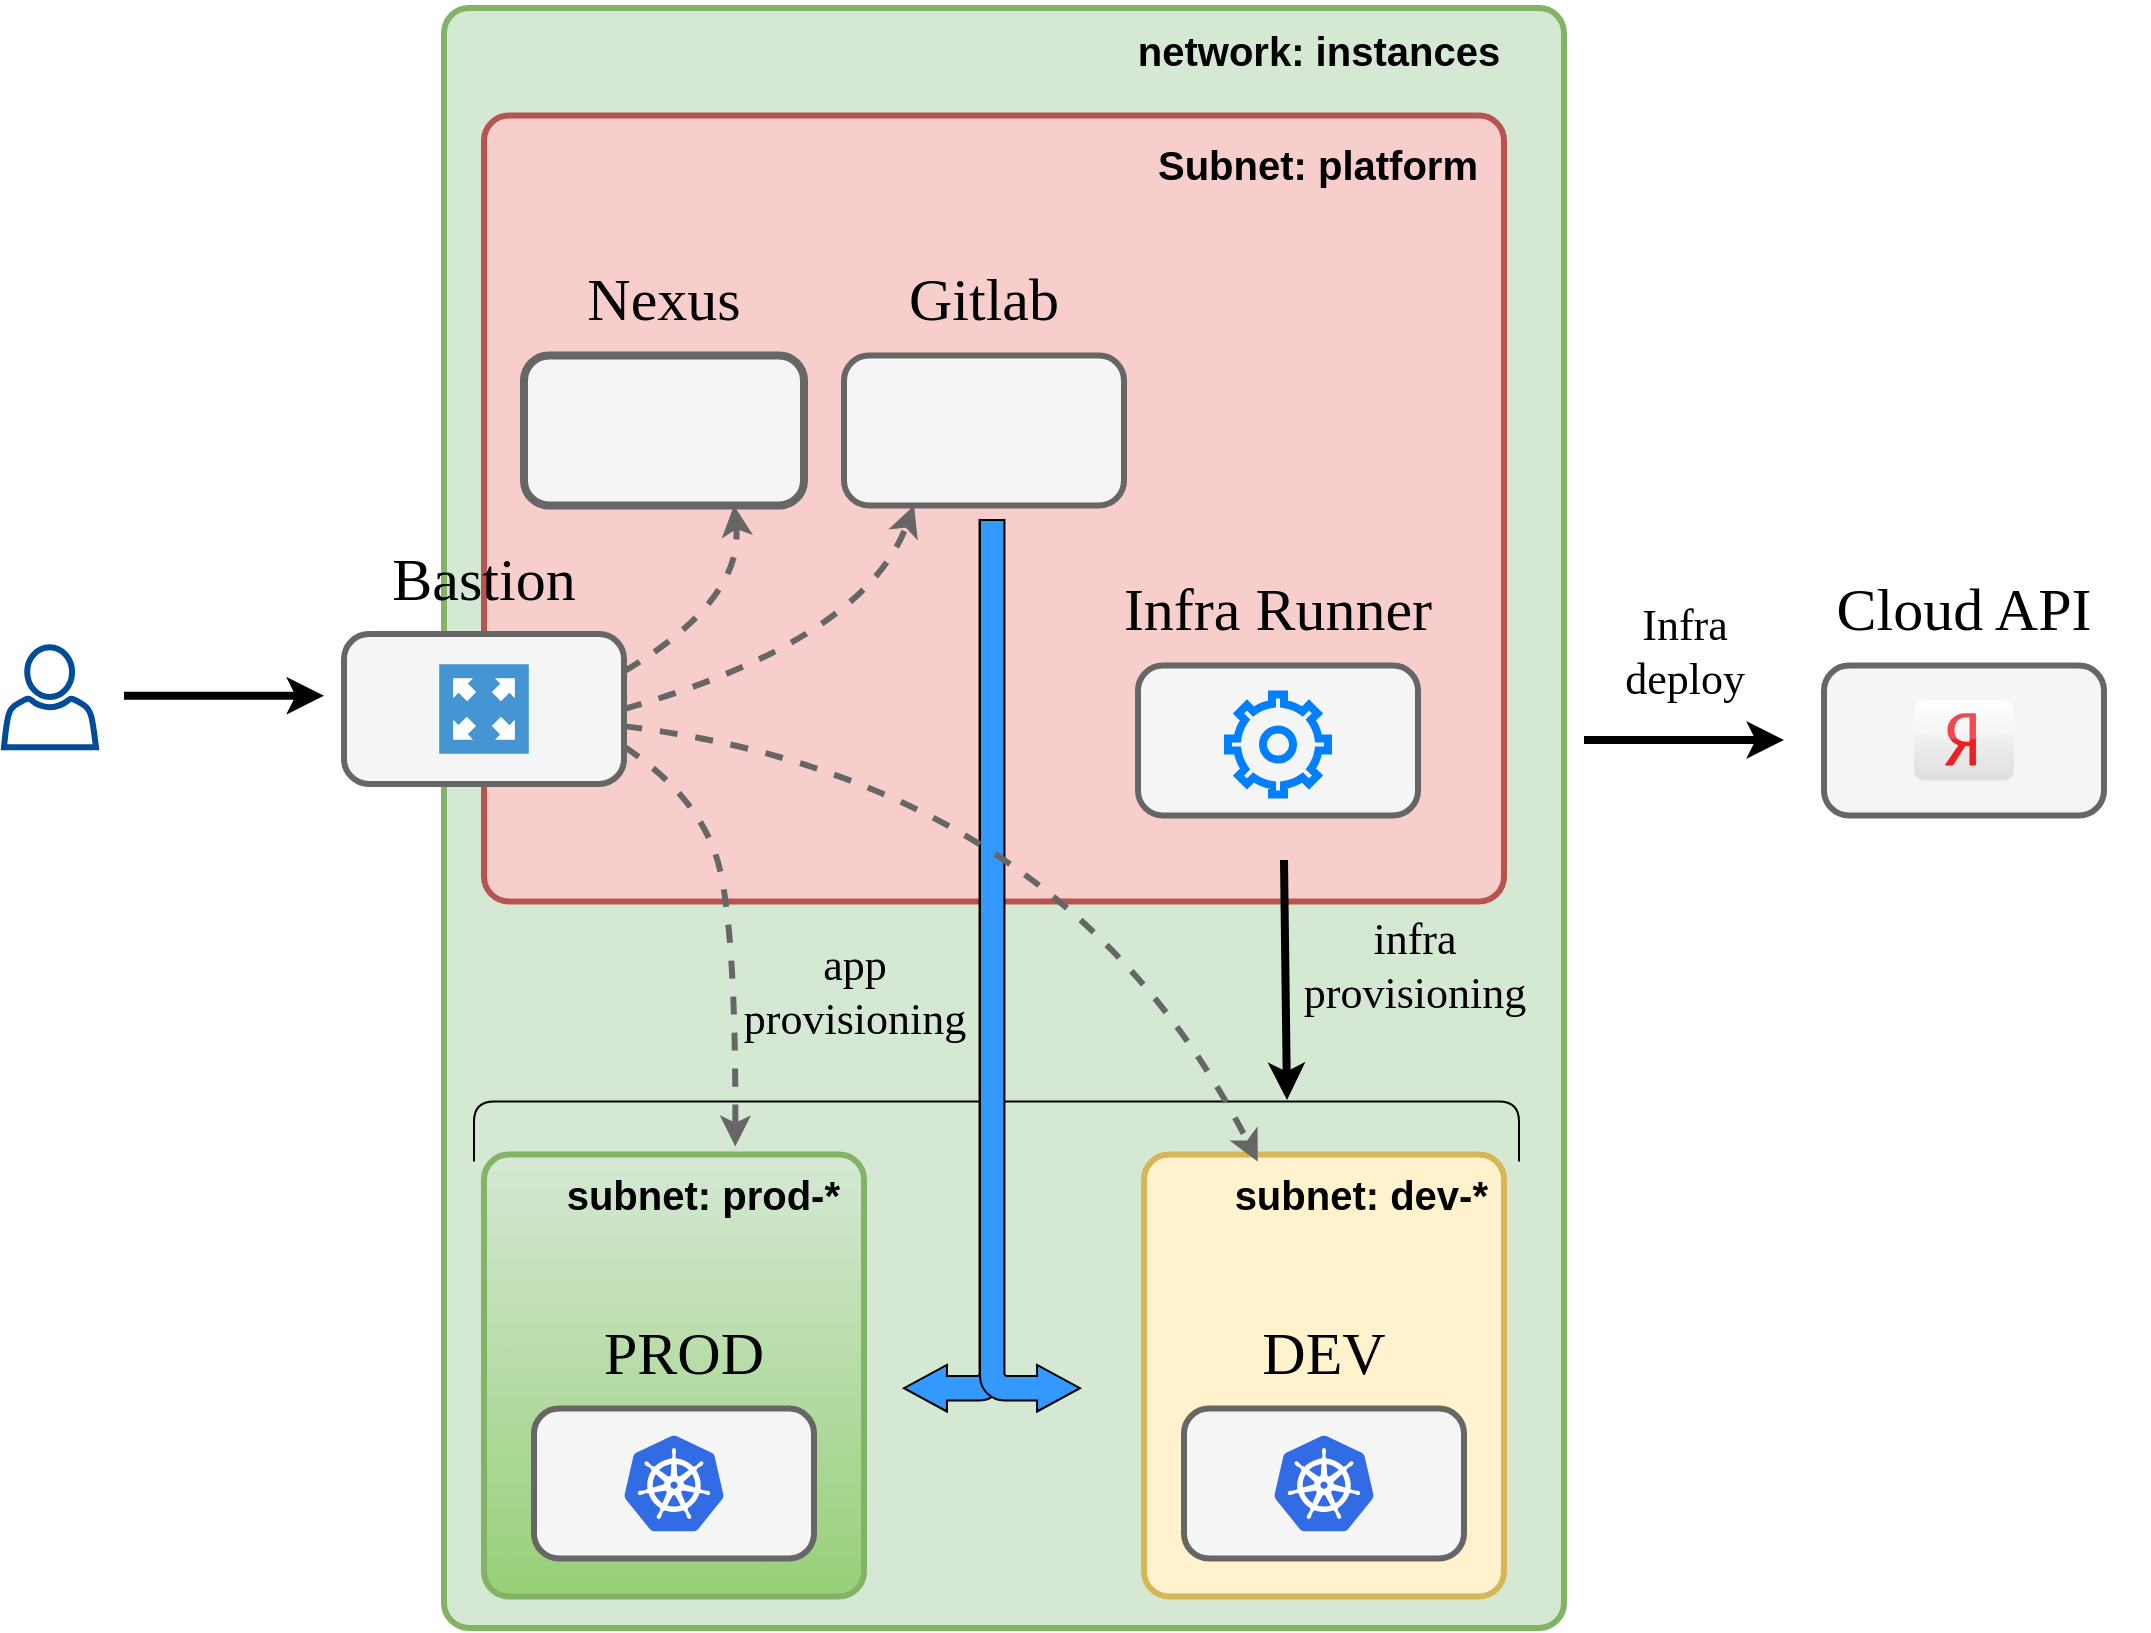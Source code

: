 <mxfile version="20.5.1" type="device"><diagram id="rOQ_kR_JM_lmEFtDz3hM" name="Page-1"><mxGraphModel dx="914" dy="484" grid="1" gridSize="10" guides="1" tooltips="1" connect="1" arrows="1" fold="1" page="1" pageScale="1" pageWidth="1169" pageHeight="827" background="none" math="0" shadow="0"><root><mxCell id="0"/><mxCell id="1" parent="0"/><mxCell id="isQGVpZ9_MMjknRB4OHt-1" value="" style="rounded=1;whiteSpace=wrap;html=1;fillColor=#d5e8d4;strokeColor=#82b366;absoluteArcSize=1;arcSize=25;strokeWidth=3;" vertex="1" parent="1"><mxGeometry x="240" y="14" width="560" height="810" as="geometry"/></mxCell><mxCell id="cO4VPkEwaOWTGZpY2_Oz-37" value="" style="rounded=1;whiteSpace=wrap;html=1;fillColor=#f8cecc;strokeColor=#b85450;absoluteArcSize=1;arcSize=25;fontColor=#000000;strokeWidth=3;" parent="1" vertex="1"><mxGeometry x="260" y="67.75" width="510" height="393" as="geometry"/></mxCell><mxCell id="6e3XKi6OUkXW03cfDCQT-12" value="" style="rounded=1;whiteSpace=wrap;html=1;fillColor=#fff2cc;strokeColor=#d6b656;absoluteArcSize=1;arcSize=25;fontColor=#000000;strokeWidth=3;" parent="1" vertex="1"><mxGeometry x="590" y="587.25" width="180" height="221" as="geometry"/></mxCell><mxCell id="6e3XKi6OUkXW03cfDCQT-18" value="subnet: dev-*" style="text;html=1;strokeColor=none;fillColor=none;align=right;verticalAlign=middle;whiteSpace=wrap;rounded=0;fontSize=20;fontStyle=1;fontColor=#000000;" parent="1" vertex="1"><mxGeometry x="624" y="587.25" width="140" height="40" as="geometry"/></mxCell><mxCell id="cO4VPkEwaOWTGZpY2_Oz-2" value="" style="sketch=0;pointerEvents=1;shadow=0;dashed=0;html=1;strokeColor=#004C99;fillColor=none;labelPosition=center;verticalLabelPosition=bottom;verticalAlign=top;outlineConnect=0;align=center;shape=mxgraph.office.users.user;strokeWidth=3;" parent="1" vertex="1"><mxGeometry x="20" y="333.6" width="46" height="50" as="geometry"/></mxCell><mxCell id="cO4VPkEwaOWTGZpY2_Oz-38" value="Subnet: platform" style="text;html=1;strokeColor=none;fillColor=none;align=center;verticalAlign=middle;whiteSpace=wrap;rounded=0;fontSize=20;fontStyle=1;fontColor=#000000;" parent="1" vertex="1"><mxGeometry x="590" y="67" width="174" height="50" as="geometry"/></mxCell><mxCell id="cO4VPkEwaOWTGZpY2_Oz-54" value="" style="group" parent="1" vertex="1" connectable="0"><mxGeometry x="190" y="270" width="140" height="132" as="geometry"/></mxCell><mxCell id="cO4VPkEwaOWTGZpY2_Oz-49" value="" style="group;" parent="cO4VPkEwaOWTGZpY2_Oz-54" vertex="1" connectable="0"><mxGeometry y="57" width="140" height="75" as="geometry"/></mxCell><mxCell id="cO4VPkEwaOWTGZpY2_Oz-50" value="" style="rounded=1;fontSize=26;arcSize=25;absoluteArcSize=1;fillColor=#f5f5f5;fontColor=#000000;strokeColor=#666666;align=right;fontStyle=1;verticalAlign=middle;horizontal=1;html=1;whiteSpace=wrap;fontFamily=Times New Roman;spacingRight=14;spacingBottom=10;strokeWidth=3;" parent="cO4VPkEwaOWTGZpY2_Oz-49" vertex="1"><mxGeometry width="140" height="75" as="geometry"/></mxCell><mxCell id="cO4VPkEwaOWTGZpY2_Oz-52" value="" style="pointerEvents=1;shadow=0;dashed=0;html=1;strokeColor=none;fillColor=#4495D1;labelPosition=center;verticalLabelPosition=bottom;verticalAlign=top;align=center;outlineConnect=0;shape=mxgraph.veeam.2d.proxy_appliance;labelBackgroundColor=default;sketch=0;strokeWidth=4;fontFamily=Times New Roman;fontSize=12;fontColor=default;" parent="cO4VPkEwaOWTGZpY2_Oz-49" vertex="1"><mxGeometry x="47.6" y="15.1" width="44.8" height="44.8" as="geometry"/></mxCell><mxCell id="cO4VPkEwaOWTGZpY2_Oz-53" value="Bastion" style="text;html=1;strokeColor=none;fillColor=none;align=center;verticalAlign=middle;whiteSpace=wrap;rounded=0;labelBackgroundColor=none;sketch=0;strokeWidth=4;fontFamily=Times New Roman;fontSize=30;fontColor=default;" parent="cO4VPkEwaOWTGZpY2_Oz-54" vertex="1"><mxGeometry x="10" width="120" height="57" as="geometry"/></mxCell><mxCell id="cO4VPkEwaOWTGZpY2_Oz-55" value="" style="group;strokeWidth=3;" parent="1" vertex="1" connectable="0"><mxGeometry x="587" y="285.75" width="180" height="132" as="geometry"/></mxCell><mxCell id="cO4VPkEwaOWTGZpY2_Oz-56" value="" style="group;strokeWidth=3;strokeColor=none;" parent="cO4VPkEwaOWTGZpY2_Oz-55" vertex="1" connectable="0"><mxGeometry y="57" width="140" height="75" as="geometry"/></mxCell><mxCell id="cO4VPkEwaOWTGZpY2_Oz-57" value="" style="rounded=1;fontSize=26;arcSize=25;absoluteArcSize=1;fillColor=#f5f5f5;fontColor=#000000;strokeColor=#666666;align=right;fontStyle=1;verticalAlign=middle;horizontal=1;html=1;whiteSpace=wrap;fontFamily=Times New Roman;spacingRight=14;spacingBottom=10;strokeWidth=3;" parent="cO4VPkEwaOWTGZpY2_Oz-56" vertex="1"><mxGeometry width="140" height="75" as="geometry"/></mxCell><mxCell id="cO4VPkEwaOWTGZpY2_Oz-60" value="" style="html=1;verticalLabelPosition=bottom;align=center;labelBackgroundColor=#ffffff;verticalAlign=top;strokeWidth=4;strokeColor=#007FFF;shadow=0;dashed=0;shape=mxgraph.ios7.icons.settings;sketch=0;fontFamily=Times New Roman;fontSize=26;fontColor=default;fillColor=none;aspect=fixed;" parent="cO4VPkEwaOWTGZpY2_Oz-56" vertex="1"><mxGeometry x="45" y="14.5" width="50" height="50" as="geometry"/></mxCell><mxCell id="cO4VPkEwaOWTGZpY2_Oz-59" value="Infra Runner" style="text;html=1;strokeColor=none;fillColor=none;align=center;verticalAlign=middle;whiteSpace=wrap;rounded=0;labelBackgroundColor=none;sketch=0;strokeWidth=4;fontFamily=Times New Roman;fontSize=30;fontColor=default;" parent="cO4VPkEwaOWTGZpY2_Oz-55" vertex="1"><mxGeometry x="-10" width="160" height="57" as="geometry"/></mxCell><mxCell id="cO4VPkEwaOWTGZpY2_Oz-68" value="" style="group" parent="1" vertex="1" connectable="0"><mxGeometry x="280" y="130.75" width="180" height="132" as="geometry"/></mxCell><mxCell id="cO4VPkEwaOWTGZpY2_Oz-69" value="" style="group;" parent="cO4VPkEwaOWTGZpY2_Oz-68" vertex="1" connectable="0"><mxGeometry y="57" width="140" height="75" as="geometry"/></mxCell><mxCell id="cO4VPkEwaOWTGZpY2_Oz-70" value="" style="rounded=1;fontSize=26;arcSize=25;absoluteArcSize=1;fillColor=#f5f5f5;fontColor=#000000;strokeColor=#666666;align=right;fontStyle=1;verticalAlign=middle;horizontal=1;html=1;whiteSpace=wrap;fontFamily=Times New Roman;spacingRight=14;spacingBottom=10;strokeWidth=4;" parent="cO4VPkEwaOWTGZpY2_Oz-69" vertex="1"><mxGeometry width="140" height="75" as="geometry"/></mxCell><mxCell id="cO4VPkEwaOWTGZpY2_Oz-71" value="" style="shape=image;html=1;verticalAlign=top;verticalLabelPosition=bottom;labelBackgroundColor=#ffffff;imageAspect=0;aspect=fixed;image=https://cdn1.iconfinder.com/data/icons/social-media-2106/24/social_media_social_media_logo_docker-128.png;strokeColor=#004C99;strokeWidth=3;fontFamily=Times New Roman;fontSize=45;fillColor=#FF3333;" parent="cO4VPkEwaOWTGZpY2_Oz-69" vertex="1"><mxGeometry x="45" y="12.5" width="50" height="50" as="geometry"/></mxCell><mxCell id="cO4VPkEwaOWTGZpY2_Oz-72" value="Nexus" style="text;html=1;strokeColor=none;fillColor=none;align=center;verticalAlign=middle;whiteSpace=wrap;rounded=0;labelBackgroundColor=none;sketch=0;strokeWidth=4;fontFamily=Times New Roman;fontSize=30;fontColor=default;" parent="cO4VPkEwaOWTGZpY2_Oz-68" vertex="1"><mxGeometry x="-10" width="160" height="57" as="geometry"/></mxCell><mxCell id="cO4VPkEwaOWTGZpY2_Oz-76" value="" style="group" parent="1" vertex="1" connectable="0"><mxGeometry x="610" y="657.25" width="180" height="132" as="geometry"/></mxCell><mxCell id="cO4VPkEwaOWTGZpY2_Oz-77" value="" style="group;" parent="cO4VPkEwaOWTGZpY2_Oz-76" vertex="1" connectable="0"><mxGeometry y="57" width="140" height="75" as="geometry"/></mxCell><mxCell id="cO4VPkEwaOWTGZpY2_Oz-78" value="" style="rounded=1;fontSize=26;arcSize=25;absoluteArcSize=1;fillColor=#f5f5f5;fontColor=#000000;strokeColor=#666666;align=right;fontStyle=1;verticalAlign=middle;horizontal=1;html=1;whiteSpace=wrap;fontFamily=Times New Roman;spacingRight=14;spacingBottom=10;strokeWidth=3;" parent="cO4VPkEwaOWTGZpY2_Oz-77" vertex="1"><mxGeometry width="140" height="75" as="geometry"/></mxCell><mxCell id="cO4VPkEwaOWTGZpY2_Oz-81" value="" style="sketch=0;aspect=fixed;html=1;points=[];align=center;image;fontSize=12;image=img/lib/mscae/Kubernetes.svg;labelBackgroundColor=none;strokeColor=#007FFF;strokeWidth=4;fontFamily=Times New Roman;fontColor=default;fillColor=#3399FF;" parent="cO4VPkEwaOWTGZpY2_Oz-77" vertex="1"><mxGeometry x="45" y="13.5" width="50" height="48" as="geometry"/></mxCell><mxCell id="cO4VPkEwaOWTGZpY2_Oz-80" value="DEV" style="text;html=1;strokeColor=none;fillColor=none;align=center;verticalAlign=middle;whiteSpace=wrap;rounded=0;labelBackgroundColor=none;sketch=0;strokeWidth=4;fontFamily=Times New Roman;fontSize=30;fontColor=default;" parent="cO4VPkEwaOWTGZpY2_Oz-76" vertex="1"><mxGeometry x="-10" width="160" height="57" as="geometry"/></mxCell><mxCell id="cO4VPkEwaOWTGZpY2_Oz-82" value="" style="rounded=1;whiteSpace=wrap;html=1;fillColor=#d5e8d4;strokeColor=#82b366;absoluteArcSize=1;arcSize=25;gradientColor=#97d077;strokeWidth=3;" parent="1" vertex="1"><mxGeometry x="260" y="587.25" width="190" height="221" as="geometry"/></mxCell><mxCell id="cO4VPkEwaOWTGZpY2_Oz-83" value="subnet: prod-*" style="text;html=1;strokeColor=none;fillColor=none;align=right;verticalAlign=middle;whiteSpace=wrap;rounded=0;fontSize=20;fontStyle=1;fontColor=#000000;" parent="1" vertex="1"><mxGeometry x="280" y="587.25" width="160" height="40" as="geometry"/></mxCell><mxCell id="cO4VPkEwaOWTGZpY2_Oz-84" value="" style="group" parent="1" vertex="1" connectable="0"><mxGeometry x="320" y="657.25" width="180" height="132" as="geometry"/></mxCell><mxCell id="cO4VPkEwaOWTGZpY2_Oz-85" value="" style="group;" parent="cO4VPkEwaOWTGZpY2_Oz-84" vertex="1" connectable="0"><mxGeometry x="-35" y="57" width="140" height="75" as="geometry"/></mxCell><mxCell id="cO4VPkEwaOWTGZpY2_Oz-86" value="" style="rounded=1;fontSize=26;arcSize=25;absoluteArcSize=1;fillColor=#f5f5f5;fontColor=#000000;strokeColor=#666666;align=right;fontStyle=1;verticalAlign=middle;horizontal=1;html=1;whiteSpace=wrap;fontFamily=Times New Roman;spacingRight=14;spacingBottom=10;strokeWidth=3;" parent="cO4VPkEwaOWTGZpY2_Oz-85" vertex="1"><mxGeometry width="140" height="75" as="geometry"/></mxCell><mxCell id="cO4VPkEwaOWTGZpY2_Oz-87" value="" style="sketch=0;aspect=fixed;html=1;points=[];align=center;image;fontSize=12;image=img/lib/mscae/Kubernetes.svg;labelBackgroundColor=none;strokeColor=#007FFF;strokeWidth=4;fontFamily=Times New Roman;fontColor=default;fillColor=#3399FF;" parent="cO4VPkEwaOWTGZpY2_Oz-85" vertex="1"><mxGeometry x="45" y="13.5" width="50" height="48" as="geometry"/></mxCell><mxCell id="cO4VPkEwaOWTGZpY2_Oz-88" value="PROD" style="text;html=1;strokeColor=none;fillColor=none;align=center;verticalAlign=middle;whiteSpace=wrap;rounded=0;labelBackgroundColor=none;sketch=0;strokeWidth=4;fontFamily=Times New Roman;fontSize=30;fontColor=default;" parent="cO4VPkEwaOWTGZpY2_Oz-84" vertex="1"><mxGeometry x="-55" width="190" height="57" as="geometry"/></mxCell><mxCell id="cO4VPkEwaOWTGZpY2_Oz-90" value="" style="group" parent="1" vertex="1" connectable="0"><mxGeometry x="430" y="130.75" width="160" height="132" as="geometry"/></mxCell><mxCell id="cO4VPkEwaOWTGZpY2_Oz-91" value="" style="group;" parent="cO4VPkEwaOWTGZpY2_Oz-90" vertex="1" connectable="0"><mxGeometry x="10" y="57" width="140" height="75" as="geometry"/></mxCell><mxCell id="cO4VPkEwaOWTGZpY2_Oz-92" value="" style="rounded=1;fontSize=26;arcSize=25;absoluteArcSize=1;fillColor=#f5f5f5;fontColor=#000000;strokeColor=#666666;align=right;fontStyle=1;verticalAlign=middle;horizontal=1;html=1;whiteSpace=wrap;fontFamily=Times New Roman;spacingRight=14;spacingBottom=10;strokeWidth=3;" parent="cO4VPkEwaOWTGZpY2_Oz-91" vertex="1"><mxGeometry width="140" height="75" as="geometry"/></mxCell><mxCell id="cO4VPkEwaOWTGZpY2_Oz-36" value="" style="shape=image;html=1;verticalAlign=top;verticalLabelPosition=bottom;labelBackgroundColor=#ffffff;imageAspect=0;aspect=fixed;image=https://cdn4.iconfinder.com/data/icons/socialcones/508/Gitlab-128.png;sketch=0;strokeColor=#004C99;strokeWidth=10;fontFamily=Times New Roman;fontSize=26;fontColor=default;fillColor=#FF3333;" parent="cO4VPkEwaOWTGZpY2_Oz-91" vertex="1"><mxGeometry x="45" y="12.5" width="50" height="50" as="geometry"/></mxCell><mxCell id="cO4VPkEwaOWTGZpY2_Oz-94" value="Gitlab" style="text;html=1;strokeColor=none;fillColor=none;align=center;verticalAlign=middle;whiteSpace=wrap;rounded=0;labelBackgroundColor=none;sketch=0;strokeWidth=4;fontFamily=Times New Roman;fontSize=30;fontColor=default;" parent="cO4VPkEwaOWTGZpY2_Oz-90" vertex="1"><mxGeometry width="160" height="57" as="geometry"/></mxCell><mxCell id="cO4VPkEwaOWTGZpY2_Oz-101" value="" style="group" parent="1" vertex="1" connectable="0"><mxGeometry x="920" y="285.75" width="172.4" height="145.7" as="geometry"/></mxCell><mxCell id="cO4VPkEwaOWTGZpY2_Oz-102" value="" style="group;" parent="cO4VPkEwaOWTGZpY2_Oz-101" vertex="1" connectable="0"><mxGeometry x="10" y="57" width="162.4" height="88.7" as="geometry"/></mxCell><mxCell id="cO4VPkEwaOWTGZpY2_Oz-103" value="" style="rounded=1;fontSize=26;arcSize=25;absoluteArcSize=1;fillColor=#f5f5f5;fontColor=#000000;strokeColor=#666666;align=right;fontStyle=1;verticalAlign=middle;horizontal=1;html=1;whiteSpace=wrap;fontFamily=Times New Roman;spacingRight=14;spacingBottom=10;strokeWidth=3;" parent="cO4VPkEwaOWTGZpY2_Oz-102" vertex="1"><mxGeometry width="140" height="75" as="geometry"/></mxCell><mxCell id="cO4VPkEwaOWTGZpY2_Oz-106" value="" style="dashed=0;outlineConnect=0;html=1;align=center;labelPosition=center;verticalLabelPosition=bottom;verticalAlign=top;shape=mxgraph.webicons.yandex;gradientColor=#DFDEDE;labelBackgroundColor=none;sketch=0;strokeColor=default;strokeWidth=3;fontFamily=Times New Roman;fontSize=30;fontColor=default;" parent="cO4VPkEwaOWTGZpY2_Oz-102" vertex="1"><mxGeometry x="45" y="17.5" width="50" height="40" as="geometry"/></mxCell><mxCell id="cO4VPkEwaOWTGZpY2_Oz-105" value="Cloud API" style="text;html=1;strokeColor=none;fillColor=none;align=center;verticalAlign=middle;whiteSpace=wrap;rounded=0;labelBackgroundColor=none;sketch=0;strokeWidth=4;fontFamily=Times New Roman;fontSize=30;fontColor=default;" parent="cO4VPkEwaOWTGZpY2_Oz-101" vertex="1"><mxGeometry width="160" height="57" as="geometry"/></mxCell><mxCell id="cO4VPkEwaOWTGZpY2_Oz-110" value="Infra&lt;br style=&quot;font-size: 22px;&quot;&gt;deploy" style="text;html=1;align=center;verticalAlign=middle;resizable=0;points=[];autosize=1;strokeColor=none;fillColor=none;fontSize=22;fontFamily=Times New Roman;fontColor=default;" parent="1" vertex="1"><mxGeometry x="820" y="301" width="80" height="70" as="geometry"/></mxCell><mxCell id="cO4VPkEwaOWTGZpY2_Oz-112" value="" style="endArrow=none;html=1;rounded=0;fontFamily=Times New Roman;fontSize=30;fontColor=default;strokeWidth=4;startArrow=classic;startFill=1;endFill=0;exitX=-0.025;exitY=0.778;exitDx=0;exitDy=0;exitPerimeter=0;" parent="1" source="cO4VPkEwaOWTGZpY2_Oz-115" edge="1"><mxGeometry width="50" height="50" relative="1" as="geometry"><mxPoint x="360" y="540.75" as="sourcePoint"/><mxPoint x="660" y="440" as="targetPoint"/></mxGeometry></mxCell><mxCell id="cO4VPkEwaOWTGZpY2_Oz-113" value="infra&lt;br&gt;provisioning" style="text;html=1;align=center;verticalAlign=middle;resizable=0;points=[];autosize=1;strokeColor=none;fillColor=none;fontSize=22;fontFamily=Times New Roman;fontColor=default;" parent="1" vertex="1"><mxGeometry x="660" y="457.87" width="130" height="70" as="geometry"/></mxCell><mxCell id="cO4VPkEwaOWTGZpY2_Oz-115" value="" style="shape=curlyBracket;whiteSpace=wrap;html=1;rounded=1;flipH=1;labelBackgroundColor=none;sketch=0;strokeColor=default;strokeWidth=1;fontFamily=Times New Roman;fontSize=22;fontColor=default;fillColor=#3399FF;rotation=-90;size=0;" parent="1" vertex="1"><mxGeometry x="501.25" y="314.5" width="30" height="522.5" as="geometry"/></mxCell><mxCell id="cO4VPkEwaOWTGZpY2_Oz-123" value="" style="group" parent="1" vertex="1" connectable="0"><mxGeometry x="470" y="270" width="88" height="445.75" as="geometry"/></mxCell><mxCell id="cO4VPkEwaOWTGZpY2_Oz-121" value="" style="html=1;shadow=0;dashed=0;align=center;verticalAlign=middle;shape=mxgraph.arrows2.bendArrow;dy=6.11;dx=21.47;notch=0;arrowHead=23.29;rounded=1;labelBackgroundColor=none;sketch=0;strokeColor=default;strokeWidth=1;fontFamily=Times New Roman;fontSize=22;fontColor=default;fillColor=#3399FF;rotation=-180;" parent="cO4VPkEwaOWTGZpY2_Oz-123" vertex="1"><mxGeometry width="50" height="445.75" as="geometry"/></mxCell><mxCell id="cO4VPkEwaOWTGZpY2_Oz-122" value="" style="html=1;shadow=0;dashed=0;align=center;verticalAlign=middle;shape=mxgraph.arrows2.bendArrow;dy=6.11;dx=21.47;notch=0;arrowHead=23.29;rounded=1;labelBackgroundColor=none;sketch=0;strokeColor=default;strokeWidth=1;fontFamily=Times New Roman;fontSize=22;fontColor=default;fillColor=#3399FF;rotation=-180;direction=east;flipH=1;" parent="cO4VPkEwaOWTGZpY2_Oz-123" vertex="1"><mxGeometry x="38" width="50" height="445.75" as="geometry"/></mxCell><mxCell id="cO4VPkEwaOWTGZpY2_Oz-124" value="app&lt;br&gt;provisioning" style="text;html=1;align=center;verticalAlign=middle;resizable=0;points=[];autosize=1;strokeColor=none;fillColor=none;fontSize=22;fontFamily=Times New Roman;fontColor=default;" parent="1" vertex="1"><mxGeometry x="380" y="470.75" width="130" height="70" as="geometry"/></mxCell><mxCell id="cO4VPkEwaOWTGZpY2_Oz-127" value="" style="endArrow=classic;html=1;rounded=0;fontFamily=Times New Roman;fontSize=30;fontColor=default;strokeWidth=4;" parent="1" edge="1"><mxGeometry width="50" height="50" relative="1" as="geometry"><mxPoint x="810" y="380" as="sourcePoint"/><mxPoint x="910" y="380" as="targetPoint"/><Array as="points"/></mxGeometry></mxCell><mxCell id="isQGVpZ9_MMjknRB4OHt-2" value="network: instances" style="text;html=1;strokeColor=none;fillColor=none;align=center;verticalAlign=middle;whiteSpace=wrap;rounded=0;fontSize=20;fontStyle=1;fontColor=#000000;" vertex="1" parent="1"><mxGeometry x="578.5" y="10" width="197" height="50" as="geometry"/></mxCell><mxCell id="isQGVpZ9_MMjknRB4OHt-3" value="" style="curved=1;endArrow=classic;html=1;rounded=0;exitX=1;exitY=0.25;exitDx=0;exitDy=0;entryX=0.75;entryY=1;entryDx=0;entryDy=0;strokeColor=#666666;strokeWidth=3;dashed=1;" edge="1" parent="1" source="cO4VPkEwaOWTGZpY2_Oz-50" target="cO4VPkEwaOWTGZpY2_Oz-70"><mxGeometry width="50" height="50" relative="1" as="geometry"><mxPoint x="220" y="340" as="sourcePoint"/><mxPoint x="270" y="290" as="targetPoint"/><Array as="points"><mxPoint x="390" y="310"/></Array></mxGeometry></mxCell><mxCell id="isQGVpZ9_MMjknRB4OHt-4" value="" style="curved=1;endArrow=classic;html=1;rounded=0;exitX=1;exitY=0.5;exitDx=0;exitDy=0;entryX=0.25;entryY=1;entryDx=0;entryDy=0;strokeColor=#666666;strokeWidth=3;dashed=1;" edge="1" parent="1" source="cO4VPkEwaOWTGZpY2_Oz-50" target="cO4VPkEwaOWTGZpY2_Oz-92"><mxGeometry width="50" height="50" relative="1" as="geometry"><mxPoint x="340" y="355.75" as="sourcePoint"/><mxPoint x="395" y="272.75" as="targetPoint"/><Array as="points"><mxPoint x="450" y="330"/></Array></mxGeometry></mxCell><mxCell id="isQGVpZ9_MMjknRB4OHt-5" value="" style="curved=1;endArrow=classic;html=1;rounded=0;entryX=0;entryY=0.75;entryDx=0;entryDy=0;strokeColor=#666666;strokeWidth=3;dashed=1;" edge="1" parent="1" source="cO4VPkEwaOWTGZpY2_Oz-50" target="cO4VPkEwaOWTGZpY2_Oz-115"><mxGeometry width="50" height="50" relative="1" as="geometry"><mxPoint x="340" y="374.5" as="sourcePoint"/><mxPoint x="485" y="272.75" as="targetPoint"/><Array as="points"><mxPoint x="550" y="400"/></Array></mxGeometry></mxCell><mxCell id="isQGVpZ9_MMjknRB4OHt-6" value="" style="curved=1;endArrow=classic;html=1;rounded=0;exitX=1;exitY=0.75;exitDx=0;exitDy=0;entryX=0.75;entryY=0.25;entryDx=0;entryDy=0;entryPerimeter=0;strokeColor=#666666;strokeWidth=3;dashed=1;" edge="1" parent="1" source="cO4VPkEwaOWTGZpY2_Oz-50" target="cO4VPkEwaOWTGZpY2_Oz-115"><mxGeometry width="50" height="50" relative="1" as="geometry"><mxPoint x="340.0" y="374.5" as="sourcePoint"/><mxPoint x="485" y="272.75" as="targetPoint"/><Array as="points"><mxPoint x="370" y="410"/><mxPoint x="386" y="480"/></Array></mxGeometry></mxCell><mxCell id="isQGVpZ9_MMjknRB4OHt-7" value="" style="endArrow=classic;html=1;rounded=0;fontFamily=Times New Roman;fontSize=30;fontColor=default;strokeWidth=4;" edge="1" parent="1"><mxGeometry width="50" height="50" relative="1" as="geometry"><mxPoint x="80" y="357.89" as="sourcePoint"/><mxPoint x="180" y="357.89" as="targetPoint"/><Array as="points"/></mxGeometry></mxCell></root></mxGraphModel></diagram></mxfile>
